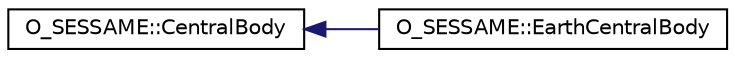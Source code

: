 digraph "Graphical Class Hierarchy"
{
 // LATEX_PDF_SIZE
  edge [fontname="Helvetica",fontsize="10",labelfontname="Helvetica",labelfontsize="10"];
  node [fontname="Helvetica",fontsize="10",shape=record];
  rankdir="LR";
  Node0 [label="O_SESSAME::CentralBody",height=0.2,width=0.4,color="black", fillcolor="white", style="filled",URL="$classO__SESSAME_1_1CentralBody.html",tooltip="Abstract representation of a central body."];
  Node0 -> Node1 [dir="back",color="midnightblue",fontsize="10",style="solid",fontname="Helvetica"];
  Node1 [label="O_SESSAME::EarthCentralBody",height=0.2,width=0.4,color="black", fillcolor="white", style="filled",URL="$classO__SESSAME_1_1EarthCentralBody.html",tooltip=" "];
}
